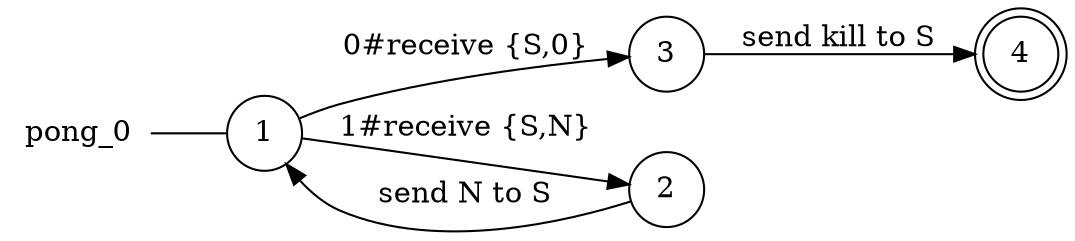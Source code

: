 digraph pong_0 {
	rankdir="LR";
	n_0 [label="pong_0", shape="plaintext"];
	n_1 [id="1", shape=circle, label="1"];
	n_0 -> n_1 [arrowhead=none];
	n_2 [id="2", shape=circle, label="3"];
	n_3 [id="4", shape=doublecircle, label="4"];
	n_4 [id="3", shape=circle, label="2"];

	n_4 -> n_1 [id="[$e|6]", label="send N to S"];
	n_1 -> n_2 [id="[$e|2]", label="0#receive {S,0}"];
	n_2 -> n_3 [id="[$e|5]", label="send kill to S"];
	n_1 -> n_4 [id="[$e|0]", label="1#receive {S,N}"];
}
